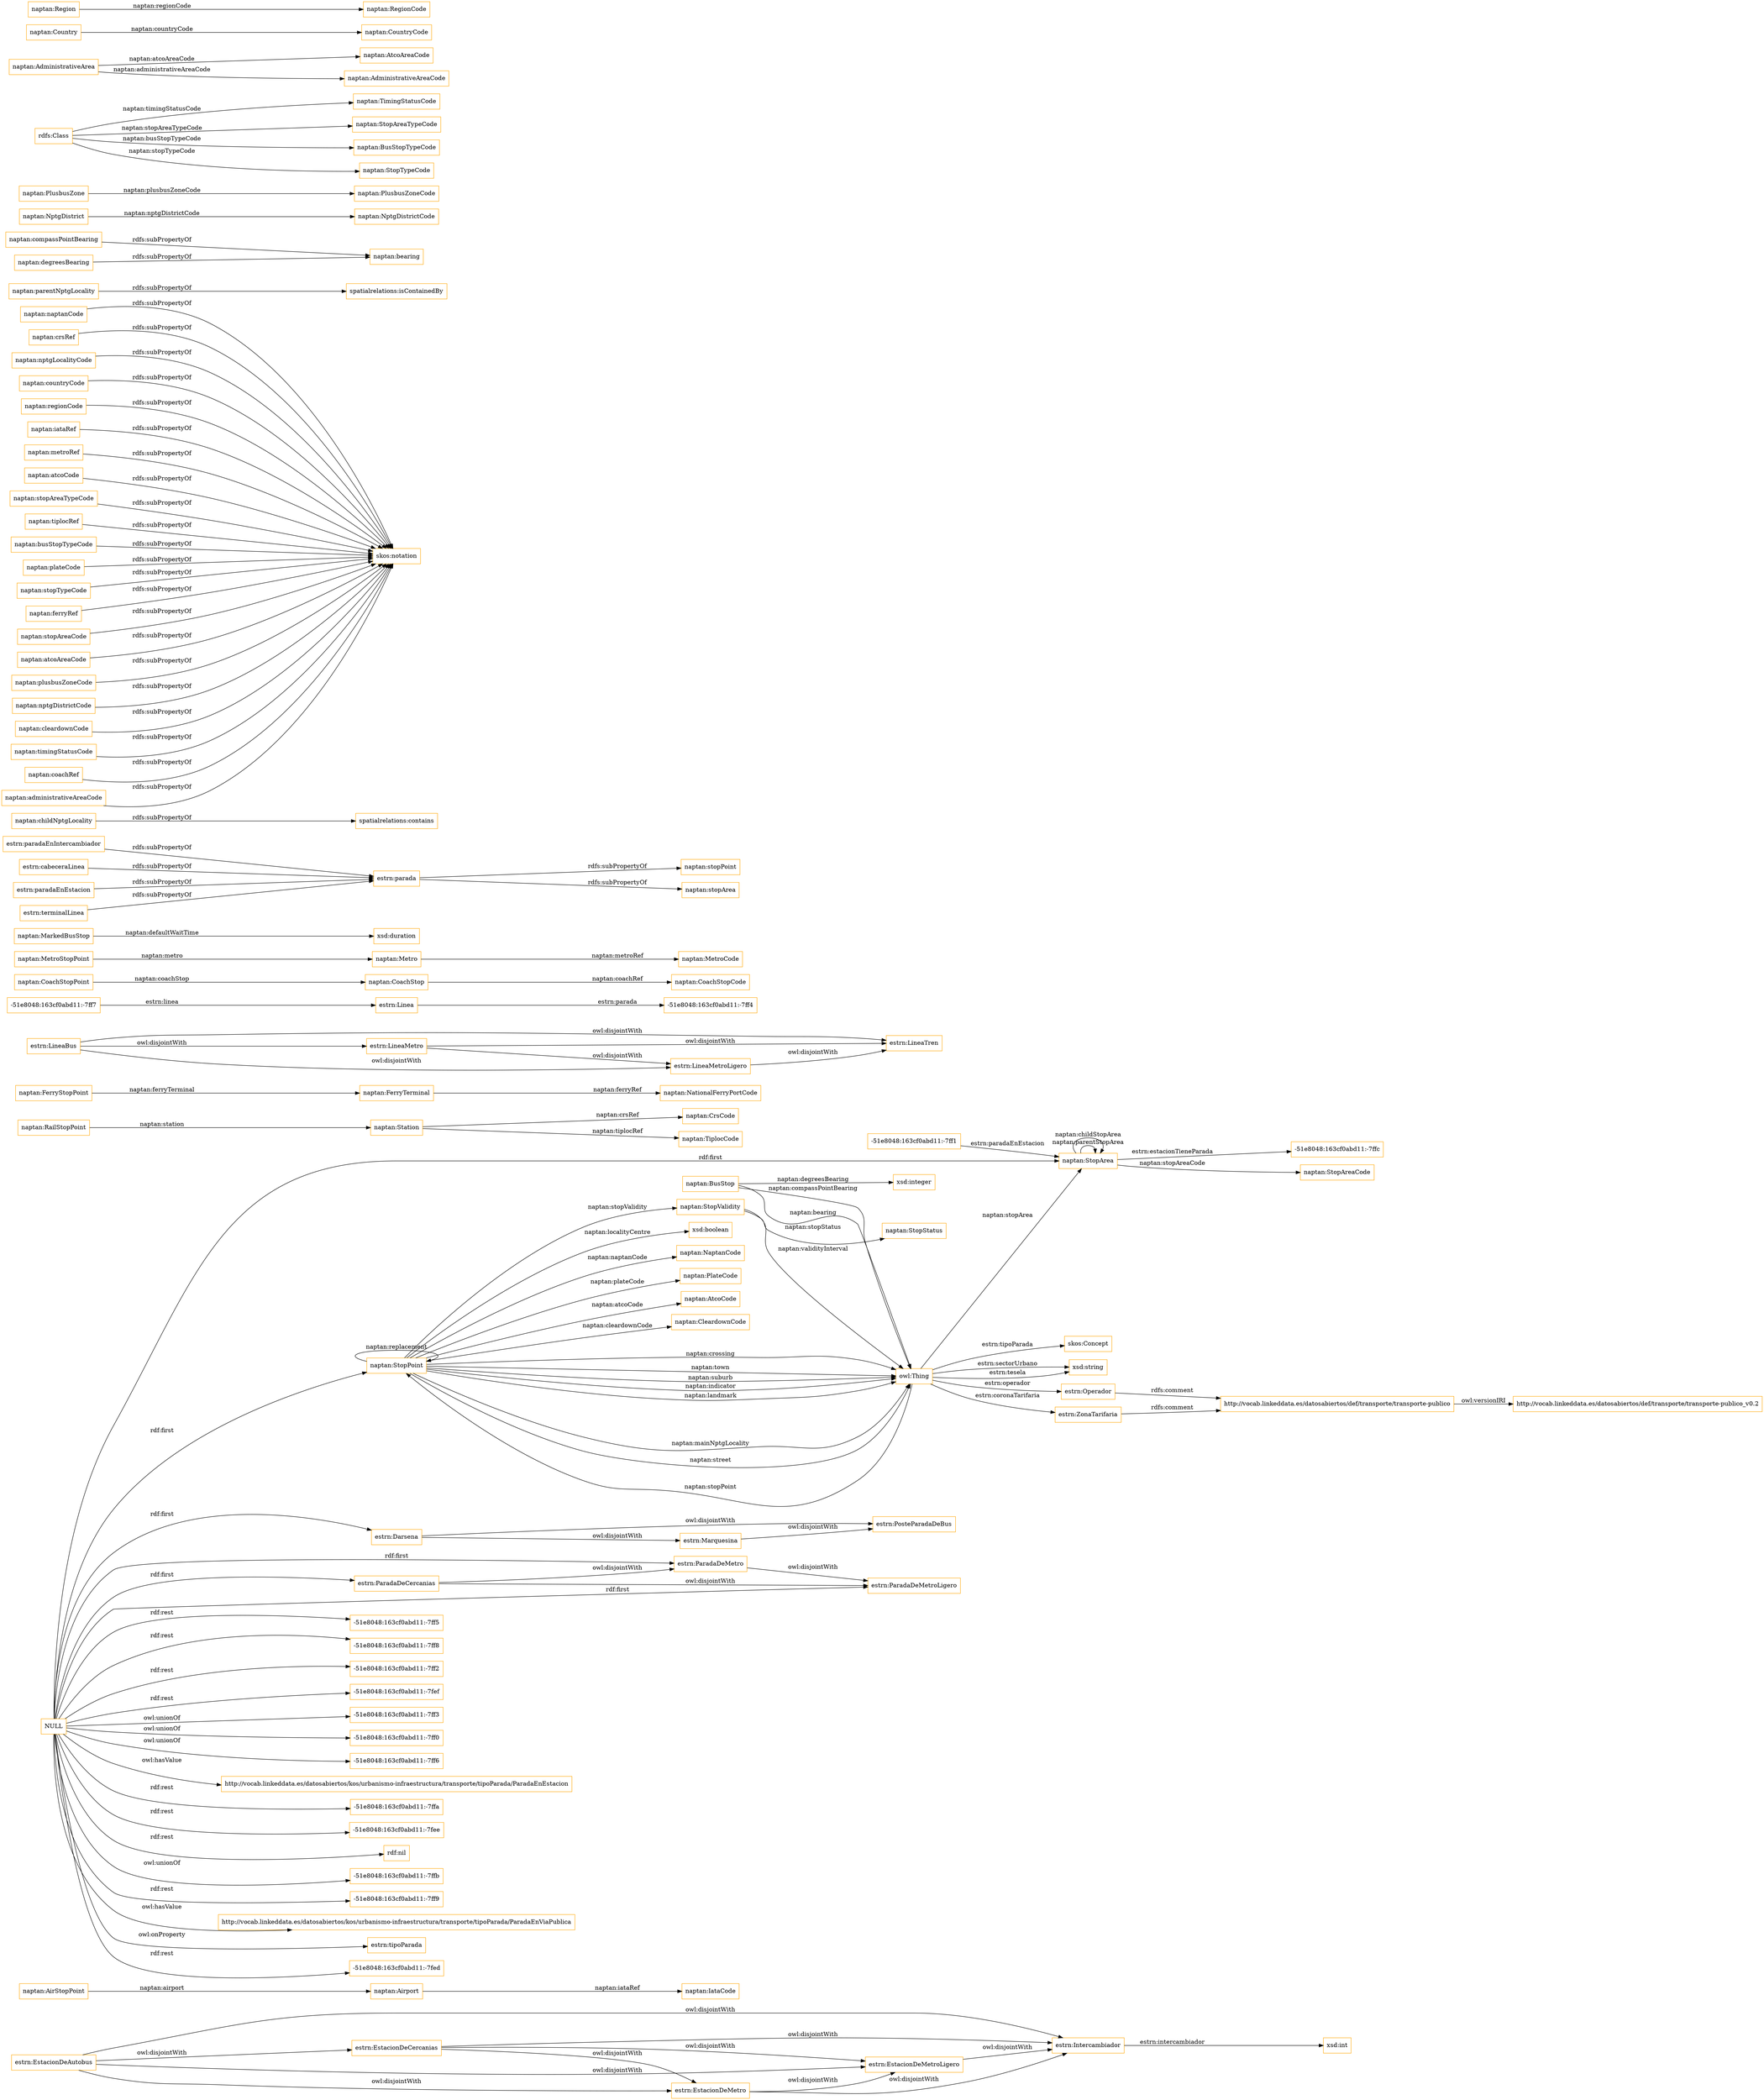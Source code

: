 digraph ar2dtool_diagram { 
rankdir=LR;
size="1501"
node [shape = rectangle, color="orange"]; "estrn:Intercambiador" "estrn:EstacionDeMetroLigero" "naptan:AirStopPoint" "-51e8048:163cf0abd11:-7ff1" "naptan:Station" "naptan:FerryStopPoint" "estrn:LineaMetro" "-51e8048:163cf0abd11:-7ff4" "naptan:RailStopPoint" "naptan:FerryTerminal" "naptan:BusStop" "naptan:StopPoint" "estrn:Linea" "estrn:LineaTren" "estrn:LineaMetroLigero" "naptan:CoachStopPoint" "estrn:Marquesina" "estrn:Darsena" "naptan:StopValidity" "naptan:StopArea" "estrn:ParadaDeMetroLigero" "estrn:EstacionDeCercanias" "naptan:Metro" "skos:Concept" "naptan:CoachStop" "estrn:EstacionDeMetro" "estrn:EstacionDeAutobus" "estrn:Operador" "estrn:PosteParadaDeBus" "estrn:ZonaTarifaria" "estrn:ParadaDeMetro" "estrn:LineaBus" "naptan:MetroStopPoint" "naptan:MarkedBusStop" "-51e8048:163cf0abd11:-7ffc" "naptan:Airport" "estrn:ParadaDeCercanias" "naptan:StopStatus" "-51e8048:163cf0abd11:-7ff7" ; /*classes style*/
	"estrn:EstacionDeCercanias" -> "estrn:Intercambiador" [ label = "owl:disjointWith" ];
	"estrn:EstacionDeCercanias" -> "estrn:EstacionDeMetroLigero" [ label = "owl:disjointWith" ];
	"estrn:EstacionDeCercanias" -> "estrn:EstacionDeMetro" [ label = "owl:disjointWith" ];
	"estrn:paradaEnIntercambiador" -> "estrn:parada" [ label = "rdfs:subPropertyOf" ];
	"naptan:childNptgLocality" -> "spatialrelations:contains" [ label = "rdfs:subPropertyOf" ];
	"estrn:EstacionDeMetroLigero" -> "estrn:Intercambiador" [ label = "owl:disjointWith" ];
	"naptan:naptanCode" -> "skos:notation" [ label = "rdfs:subPropertyOf" ];
	"naptan:crsRef" -> "skos:notation" [ label = "rdfs:subPropertyOf" ];
	"naptan:parentNptgLocality" -> "spatialrelations:isContainedBy" [ label = "rdfs:subPropertyOf" ];
	"naptan:compassPointBearing" -> "naptan:bearing" [ label = "rdfs:subPropertyOf" ];
	"naptan:nptgLocalityCode" -> "skos:notation" [ label = "rdfs:subPropertyOf" ];
	"estrn:cabeceraLinea" -> "estrn:parada" [ label = "rdfs:subPropertyOf" ];
	"estrn:EstacionDeAutobus" -> "estrn:Intercambiador" [ label = "owl:disjointWith" ];
	"estrn:EstacionDeAutobus" -> "estrn:EstacionDeMetroLigero" [ label = "owl:disjointWith" ];
	"estrn:EstacionDeAutobus" -> "estrn:EstacionDeMetro" [ label = "owl:disjointWith" ];
	"estrn:EstacionDeAutobus" -> "estrn:EstacionDeCercanias" [ label = "owl:disjointWith" ];
	"estrn:LineaBus" -> "estrn:LineaTren" [ label = "owl:disjointWith" ];
	"estrn:LineaBus" -> "estrn:LineaMetroLigero" [ label = "owl:disjointWith" ];
	"estrn:LineaBus" -> "estrn:LineaMetro" [ label = "owl:disjointWith" ];
	"estrn:paradaEnEstacion" -> "estrn:parada" [ label = "rdfs:subPropertyOf" ];
	"naptan:countryCode" -> "skos:notation" [ label = "rdfs:subPropertyOf" ];
	"naptan:regionCode" -> "skos:notation" [ label = "rdfs:subPropertyOf" ];
	"estrn:LineaMetroLigero" -> "estrn:LineaTren" [ label = "owl:disjointWith" ];
	"estrn:ParadaDeCercanias" -> "estrn:ParadaDeMetroLigero" [ label = "owl:disjointWith" ];
	"estrn:ParadaDeCercanias" -> "estrn:ParadaDeMetro" [ label = "owl:disjointWith" ];
	"estrn:Marquesina" -> "estrn:PosteParadaDeBus" [ label = "owl:disjointWith" ];
	"naptan:iataRef" -> "skos:notation" [ label = "rdfs:subPropertyOf" ];
	"estrn:Operador" -> "http://vocab.linkeddata.es/datosabiertos/def/transporte/transporte-publico" [ label = "rdfs:comment" ];
	"naptan:metroRef" -> "skos:notation" [ label = "rdfs:subPropertyOf" ];
	"estrn:EstacionDeMetro" -> "estrn:Intercambiador" [ label = "owl:disjointWith" ];
	"estrn:EstacionDeMetro" -> "estrn:EstacionDeMetroLigero" [ label = "owl:disjointWith" ];
	"naptan:atcoCode" -> "skos:notation" [ label = "rdfs:subPropertyOf" ];
	"naptan:stopAreaTypeCode" -> "skos:notation" [ label = "rdfs:subPropertyOf" ];
	"naptan:tiplocRef" -> "skos:notation" [ label = "rdfs:subPropertyOf" ];
	"NULL" -> "-51e8048:163cf0abd11:-7ff5" [ label = "rdf:rest" ];
	"NULL" -> "-51e8048:163cf0abd11:-7ff8" [ label = "rdf:rest" ];
	"NULL" -> "-51e8048:163cf0abd11:-7ff2" [ label = "rdf:rest" ];
	"NULL" -> "estrn:Darsena" [ label = "rdf:first" ];
	"NULL" -> "-51e8048:163cf0abd11:-7fef" [ label = "rdf:rest" ];
	"NULL" -> "-51e8048:163cf0abd11:-7ff3" [ label = "owl:unionOf" ];
	"NULL" -> "estrn:ParadaDeCercanias" [ label = "rdf:first" ];
	"NULL" -> "-51e8048:163cf0abd11:-7ff0" [ label = "owl:unionOf" ];
	"NULL" -> "naptan:StopArea" [ label = "rdf:first" ];
	"NULL" -> "-51e8048:163cf0abd11:-7ff6" [ label = "owl:unionOf" ];
	"NULL" -> "estrn:ParadaDeMetro" [ label = "rdf:first" ];
	"NULL" -> "http://vocab.linkeddata.es/datosabiertos/kos/urbanismo-infraestructura/transporte/tipoParada/ParadaEnEstacion" [ label = "owl:hasValue" ];
	"NULL" -> "naptan:StopPoint" [ label = "rdf:first" ];
	"NULL" -> "-51e8048:163cf0abd11:-7ffa" [ label = "rdf:rest" ];
	"NULL" -> "-51e8048:163cf0abd11:-7fee" [ label = "rdf:rest" ];
	"NULL" -> "rdf:nil" [ label = "rdf:rest" ];
	"NULL" -> "estrn:ParadaDeMetroLigero" [ label = "rdf:first" ];
	"NULL" -> "-51e8048:163cf0abd11:-7ffb" [ label = "owl:unionOf" ];
	"NULL" -> "-51e8048:163cf0abd11:-7ff9" [ label = "rdf:rest" ];
	"NULL" -> "http://vocab.linkeddata.es/datosabiertos/kos/urbanismo-infraestructura/transporte/tipoParada/ParadaEnViaPublica" [ label = "owl:hasValue" ];
	"NULL" -> "estrn:tipoParada" [ label = "owl:onProperty" ];
	"NULL" -> "-51e8048:163cf0abd11:-7fed" [ label = "rdf:rest" ];
	"naptan:busStopTypeCode" -> "skos:notation" [ label = "rdfs:subPropertyOf" ];
	"naptan:plateCode" -> "skos:notation" [ label = "rdfs:subPropertyOf" ];
	"estrn:LineaMetro" -> "estrn:LineaTren" [ label = "owl:disjointWith" ];
	"estrn:LineaMetro" -> "estrn:LineaMetroLigero" [ label = "owl:disjointWith" ];
	"naptan:stopTypeCode" -> "skos:notation" [ label = "rdfs:subPropertyOf" ];
	"naptan:ferryRef" -> "skos:notation" [ label = "rdfs:subPropertyOf" ];
	"estrn:ZonaTarifaria" -> "http://vocab.linkeddata.es/datosabiertos/def/transporte/transporte-publico" [ label = "rdfs:comment" ];
	"naptan:stopAreaCode" -> "skos:notation" [ label = "rdfs:subPropertyOf" ];
	"estrn:Darsena" -> "estrn:PosteParadaDeBus" [ label = "owl:disjointWith" ];
	"estrn:Darsena" -> "estrn:Marquesina" [ label = "owl:disjointWith" ];
	"naptan:atcoAreaCode" -> "skos:notation" [ label = "rdfs:subPropertyOf" ];
	"estrn:terminalLinea" -> "estrn:parada" [ label = "rdfs:subPropertyOf" ];
	"naptan:plusbusZoneCode" -> "skos:notation" [ label = "rdfs:subPropertyOf" ];
	"naptan:nptgDistrictCode" -> "skos:notation" [ label = "rdfs:subPropertyOf" ];
	"estrn:ParadaDeMetro" -> "estrn:ParadaDeMetroLigero" [ label = "owl:disjointWith" ];
	"http://vocab.linkeddata.es/datosabiertos/def/transporte/transporte-publico" -> "http://vocab.linkeddata.es/datosabiertos/def/transporte/transporte-publico_v0.2" [ label = "owl:versionIRI" ];
	"naptan:cleardownCode" -> "skos:notation" [ label = "rdfs:subPropertyOf" ];
	"naptan:degreesBearing" -> "naptan:bearing" [ label = "rdfs:subPropertyOf" ];
	"naptan:timingStatusCode" -> "skos:notation" [ label = "rdfs:subPropertyOf" ];
	"naptan:coachRef" -> "skos:notation" [ label = "rdfs:subPropertyOf" ];
	"naptan:administrativeAreaCode" -> "skos:notation" [ label = "rdfs:subPropertyOf" ];
	"estrn:parada" -> "naptan:stopPoint" [ label = "rdfs:subPropertyOf" ];
	"estrn:parada" -> "naptan:stopArea" [ label = "rdfs:subPropertyOf" ];
	"naptan:StopArea" -> "naptan:StopArea" [ label = "naptan:parentStopArea" ];
	"naptan:StopValidity" -> "naptan:StopStatus" [ label = "naptan:stopStatus" ];
	"naptan:StopPoint" -> "owl:Thing" [ label = "naptan:mainNptgLocality" ];
	"naptan:NptgDistrict" -> "naptan:NptgDistrictCode" [ label = "naptan:nptgDistrictCode" ];
	"estrn:Intercambiador" -> "xsd:int" [ label = "estrn:intercambiador" ];
	"-51e8048:163cf0abd11:-7ff7" -> "estrn:Linea" [ label = "estrn:linea" ];
	"naptan:AirStopPoint" -> "naptan:Airport" [ label = "naptan:airport" ];
	"naptan:CoachStopPoint" -> "naptan:CoachStop" [ label = "naptan:coachStop" ];
	"naptan:StopPoint" -> "xsd:boolean" [ label = "naptan:localityCentre" ];
	"owl:Thing" -> "xsd:string" [ label = "estrn:tesela" ];
	"naptan:StopPoint" -> "naptan:StopPoint" [ label = "naptan:replacement" ];
	"owl:Thing" -> "estrn:Operador" [ label = "estrn:operador" ];
	"-51e8048:163cf0abd11:-7ff1" -> "naptan:StopArea" [ label = "estrn:paradaEnEstacion" ];
	"naptan:StopPoint" -> "naptan:NaptanCode" [ label = "naptan:naptanCode" ];
	"naptan:Station" -> "naptan:CrsCode" [ label = "naptan:crsRef" ];
	"naptan:StopPoint" -> "naptan:PlateCode" [ label = "naptan:plateCode" ];
	"naptan:FerryStopPoint" -> "naptan:FerryTerminal" [ label = "naptan:ferryTerminal" ];
	"naptan:MarkedBusStop" -> "xsd:duration" [ label = "naptan:defaultWaitTime" ];
	"naptan:PlusbusZone" -> "naptan:PlusbusZoneCode" [ label = "naptan:plusbusZoneCode" ];
	"naptan:StopPoint" -> "owl:Thing" [ label = "naptan:crossing" ];
	"naptan:FerryTerminal" -> "naptan:NationalFerryPortCode" [ label = "naptan:ferryRef" ];
	"owl:Thing" -> "naptan:StopPoint" [ label = "naptan:stopPoint" ];
	"naptan:CoachStop" -> "naptan:CoachStopCode" [ label = "naptan:coachRef" ];
	"naptan:StopPoint" -> "owl:Thing" [ label = "naptan:town" ];
	"naptan:Airport" -> "naptan:IataCode" [ label = "naptan:iataRef" ];
	"naptan:StopPoint" -> "owl:Thing" [ label = "naptan:suburb" ];
	"naptan:MetroStopPoint" -> "naptan:Metro" [ label = "naptan:metro" ];
	"estrn:Linea" -> "-51e8048:163cf0abd11:-7ff4" [ label = "estrn:parada" ];
	"naptan:StopArea" -> "-51e8048:163cf0abd11:-7ffc" [ label = "estrn:estacionTieneParada" ];
	"naptan:StopPoint" -> "naptan:StopValidity" [ label = "naptan:stopValidity" ];
	"owl:Thing" -> "estrn:ZonaTarifaria" [ label = "estrn:coronaTarifaria" ];
	"rdfs:Class" -> "naptan:TimingStatusCode" [ label = "naptan:timingStatusCode" ];
	"naptan:StopPoint" -> "owl:Thing" [ label = "naptan:indicator" ];
	"naptan:StopArea" -> "naptan:StopAreaCode" [ label = "naptan:stopAreaCode" ];
	"naptan:StopArea" -> "naptan:StopArea" [ label = "naptan:childStopArea" ];
	"naptan:BusStop" -> "owl:Thing" [ label = "naptan:compassPointBearing" ];
	"naptan:StopPoint" -> "naptan:AtcoCode" [ label = "naptan:atcoCode" ];
	"owl:Thing" -> "skos:Concept" [ label = "estrn:tipoParada" ];
	"naptan:BusStop" -> "owl:Thing" [ label = "naptan:bearing" ];
	"naptan:AdministrativeArea" -> "naptan:AtcoAreaCode" [ label = "naptan:atcoAreaCode" ];
	"naptan:Country" -> "naptan:CountryCode" [ label = "naptan:countryCode" ];
	"naptan:StopPoint" -> "owl:Thing" [ label = "naptan:landmark" ];
	"naptan:Metro" -> "naptan:MetroCode" [ label = "naptan:metroRef" ];
	"naptan:Region" -> "naptan:RegionCode" [ label = "naptan:regionCode" ];
	"naptan:StopPoint" -> "owl:Thing" [ label = "naptan:street" ];
	"naptan:BusStop" -> "xsd:integer" [ label = "naptan:degreesBearing" ];
	"naptan:AdministrativeArea" -> "naptan:AdministrativeAreaCode" [ label = "naptan:administrativeAreaCode" ];
	"naptan:StopValidity" -> "owl:Thing" [ label = "naptan:validityInterval" ];
	"owl:Thing" -> "naptan:StopArea" [ label = "naptan:stopArea" ];
	"naptan:RailStopPoint" -> "naptan:Station" [ label = "naptan:station" ];
	"rdfs:Class" -> "naptan:StopAreaTypeCode" [ label = "naptan:stopAreaTypeCode" ];
	"rdfs:Class" -> "naptan:BusStopTypeCode" [ label = "naptan:busStopTypeCode" ];
	"rdfs:Class" -> "naptan:StopTypeCode" [ label = "naptan:stopTypeCode" ];
	"owl:Thing" -> "xsd:string" [ label = "estrn:sectorUrbano" ];
	"naptan:StopPoint" -> "naptan:CleardownCode" [ label = "naptan:cleardownCode" ];
	"naptan:Station" -> "naptan:TiplocCode" [ label = "naptan:tiplocRef" ];

}
